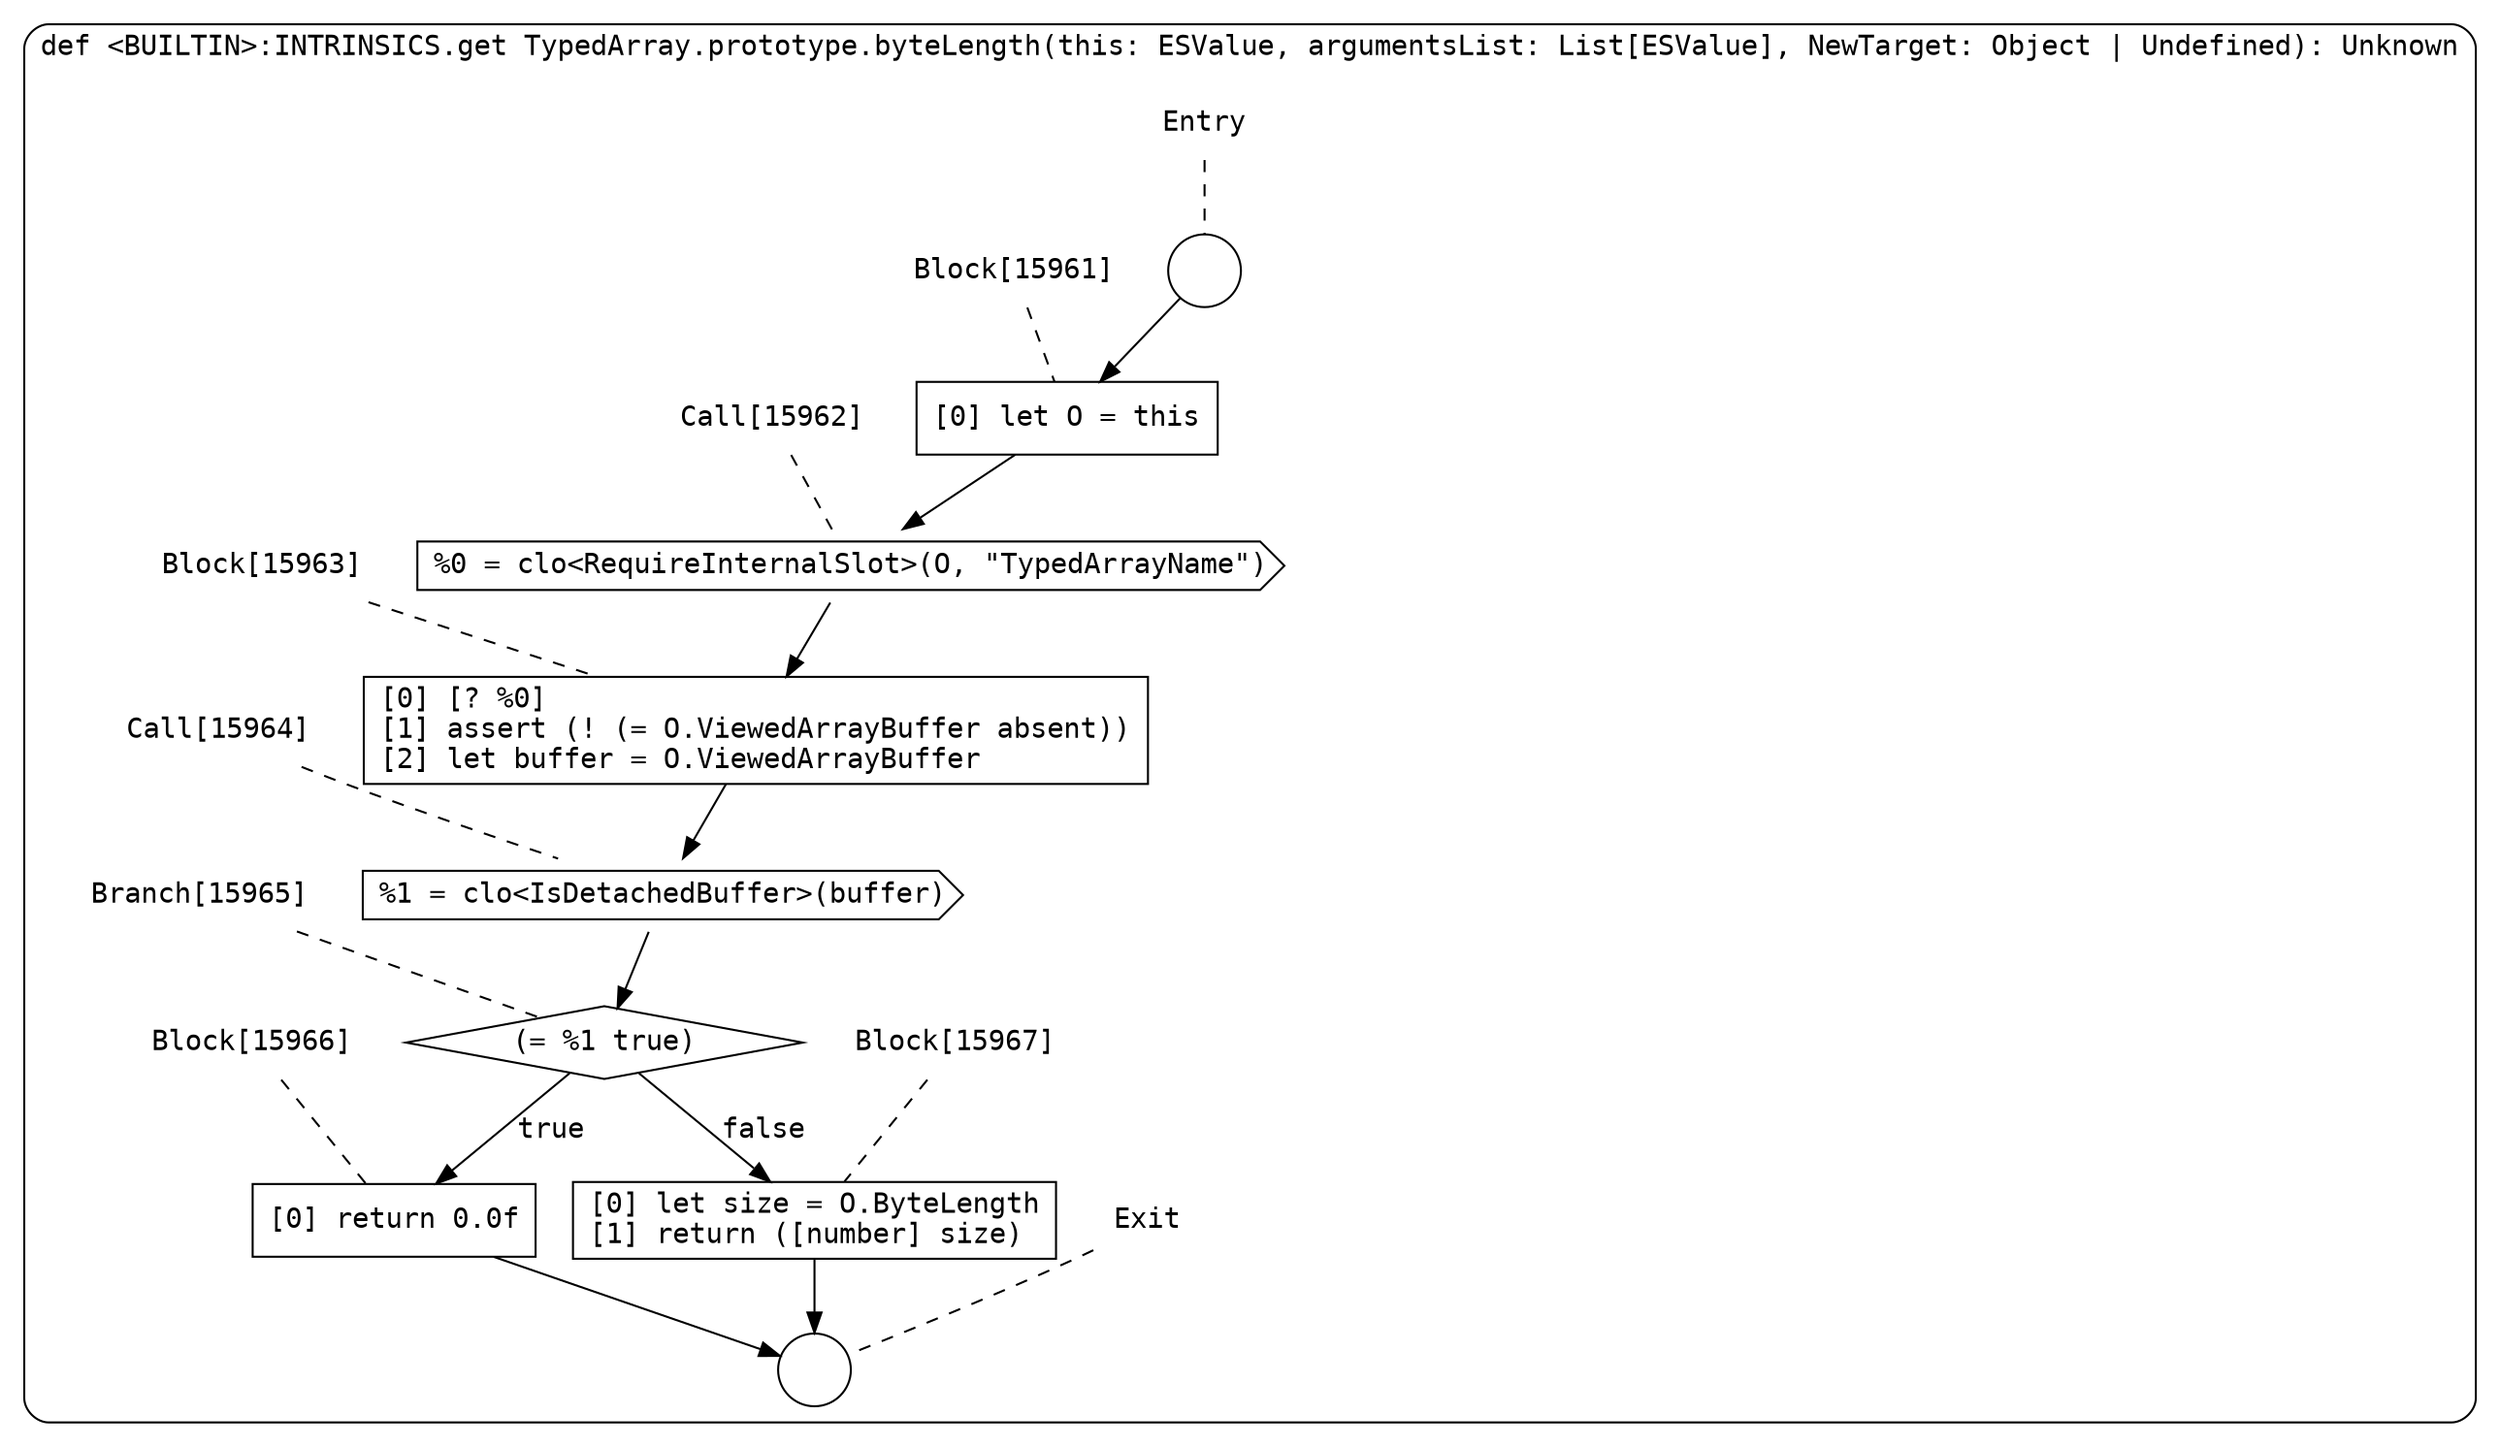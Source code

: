 digraph {
  graph [fontname = "Consolas"]
  node [fontname = "Consolas"]
  edge [fontname = "Consolas"]
  subgraph cluster2390 {
    label = "def <BUILTIN>:INTRINSICS.get TypedArray.prototype.byteLength(this: ESValue, argumentsList: List[ESValue], NewTarget: Object | Undefined): Unknown"
    style = rounded
    cluster2390_entry_name [shape=none, label=<<font color="black">Entry</font>>]
    cluster2390_entry_name -> cluster2390_entry [arrowhead=none, color="black", style=dashed]
    cluster2390_entry [shape=circle label=" " color="black" fillcolor="white" style=filled]
    cluster2390_entry -> node15961 [color="black"]
    cluster2390_exit_name [shape=none, label=<<font color="black">Exit</font>>]
    cluster2390_exit_name -> cluster2390_exit [arrowhead=none, color="black", style=dashed]
    cluster2390_exit [shape=circle label=" " color="black" fillcolor="white" style=filled]
    node15961_name [shape=none, label=<<font color="black">Block[15961]</font>>]
    node15961_name -> node15961 [arrowhead=none, color="black", style=dashed]
    node15961 [shape=box, label=<<font color="black">[0] let O = this<BR ALIGN="LEFT"/></font>> color="black" fillcolor="white", style=filled]
    node15961 -> node15962 [color="black"]
    node15962_name [shape=none, label=<<font color="black">Call[15962]</font>>]
    node15962_name -> node15962 [arrowhead=none, color="black", style=dashed]
    node15962 [shape=cds, label=<<font color="black">%0 = clo&lt;RequireInternalSlot&gt;(O, &quot;TypedArrayName&quot;)</font>> color="black" fillcolor="white", style=filled]
    node15962 -> node15963 [color="black"]
    node15963_name [shape=none, label=<<font color="black">Block[15963]</font>>]
    node15963_name -> node15963 [arrowhead=none, color="black", style=dashed]
    node15963 [shape=box, label=<<font color="black">[0] [? %0]<BR ALIGN="LEFT"/>[1] assert (! (= O.ViewedArrayBuffer absent))<BR ALIGN="LEFT"/>[2] let buffer = O.ViewedArrayBuffer<BR ALIGN="LEFT"/></font>> color="black" fillcolor="white", style=filled]
    node15963 -> node15964 [color="black"]
    node15964_name [shape=none, label=<<font color="black">Call[15964]</font>>]
    node15964_name -> node15964 [arrowhead=none, color="black", style=dashed]
    node15964 [shape=cds, label=<<font color="black">%1 = clo&lt;IsDetachedBuffer&gt;(buffer)</font>> color="black" fillcolor="white", style=filled]
    node15964 -> node15965 [color="black"]
    node15965_name [shape=none, label=<<font color="black">Branch[15965]</font>>]
    node15965_name -> node15965 [arrowhead=none, color="black", style=dashed]
    node15965 [shape=diamond, label=<<font color="black">(= %1 true)</font>> color="black" fillcolor="white", style=filled]
    node15965 -> node15966 [label=<<font color="black">true</font>> color="black"]
    node15965 -> node15967 [label=<<font color="black">false</font>> color="black"]
    node15966_name [shape=none, label=<<font color="black">Block[15966]</font>>]
    node15966_name -> node15966 [arrowhead=none, color="black", style=dashed]
    node15966 [shape=box, label=<<font color="black">[0] return 0.0f<BR ALIGN="LEFT"/></font>> color="black" fillcolor="white", style=filled]
    node15966 -> cluster2390_exit [color="black"]
    node15967_name [shape=none, label=<<font color="black">Block[15967]</font>>]
    node15967_name -> node15967 [arrowhead=none, color="black", style=dashed]
    node15967 [shape=box, label=<<font color="black">[0] let size = O.ByteLength<BR ALIGN="LEFT"/>[1] return ([number] size)<BR ALIGN="LEFT"/></font>> color="black" fillcolor="white", style=filled]
    node15967 -> cluster2390_exit [color="black"]
  }
}